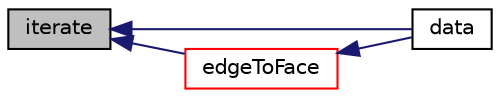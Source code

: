 digraph "iterate"
{
  bgcolor="transparent";
  edge [fontname="Helvetica",fontsize="10",labelfontname="Helvetica",labelfontsize="10"];
  node [fontname="Helvetica",fontsize="10",shape=record];
  rankdir="LR";
  Node1 [label="iterate",height=0.2,width=0.4,color="black", fillcolor="grey75", style="filled", fontcolor="black"];
  Node1 -> Node2 [dir="back",color="midnightblue",fontsize="10",style="solid",fontname="Helvetica"];
  Node2 [label="data",height=0.2,width=0.4,color="black",URL="$a01838.html#af78cdd5c550b4c11f0b8b82154d09496",tooltip="Additional data to be passed into container. "];
  Node1 -> Node3 [dir="back",color="midnightblue",fontsize="10",style="solid",fontname="Helvetica"];
  Node3 [label="edgeToFace",height=0.2,width=0.4,color="red",URL="$a01838.html#a07f8a8889b2251ab012810f2e7f566ef",tooltip="Propagate from edge to face. Returns total number of faces. "];
  Node3 -> Node2 [dir="back",color="midnightblue",fontsize="10",style="solid",fontname="Helvetica"];
}
